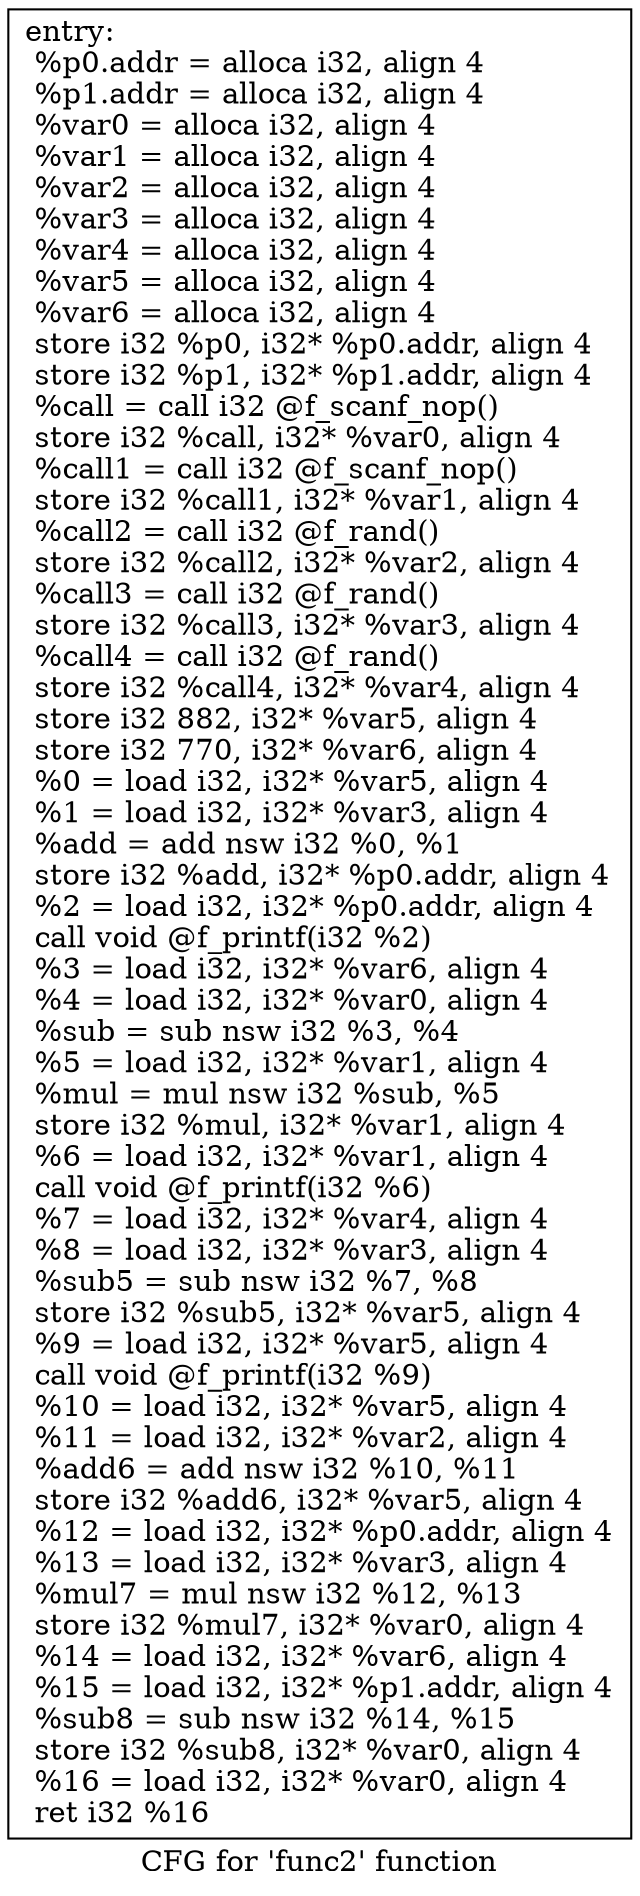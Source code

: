 digraph "CFG for 'func2' function" {
	label="CFG for 'func2' function";

	Node0x555e7963d580 [shape=record,label="{entry:\l  %p0.addr = alloca i32, align 4\l  %p1.addr = alloca i32, align 4\l  %var0 = alloca i32, align 4\l  %var1 = alloca i32, align 4\l  %var2 = alloca i32, align 4\l  %var3 = alloca i32, align 4\l  %var4 = alloca i32, align 4\l  %var5 = alloca i32, align 4\l  %var6 = alloca i32, align 4\l  store i32 %p0, i32* %p0.addr, align 4\l  store i32 %p1, i32* %p1.addr, align 4\l  %call = call i32 @f_scanf_nop()\l  store i32 %call, i32* %var0, align 4\l  %call1 = call i32 @f_scanf_nop()\l  store i32 %call1, i32* %var1, align 4\l  %call2 = call i32 @f_rand()\l  store i32 %call2, i32* %var2, align 4\l  %call3 = call i32 @f_rand()\l  store i32 %call3, i32* %var3, align 4\l  %call4 = call i32 @f_rand()\l  store i32 %call4, i32* %var4, align 4\l  store i32 882, i32* %var5, align 4\l  store i32 770, i32* %var6, align 4\l  %0 = load i32, i32* %var5, align 4\l  %1 = load i32, i32* %var3, align 4\l  %add = add nsw i32 %0, %1\l  store i32 %add, i32* %p0.addr, align 4\l  %2 = load i32, i32* %p0.addr, align 4\l  call void @f_printf(i32 %2)\l  %3 = load i32, i32* %var6, align 4\l  %4 = load i32, i32* %var0, align 4\l  %sub = sub nsw i32 %3, %4\l  %5 = load i32, i32* %var1, align 4\l  %mul = mul nsw i32 %sub, %5\l  store i32 %mul, i32* %var1, align 4\l  %6 = load i32, i32* %var1, align 4\l  call void @f_printf(i32 %6)\l  %7 = load i32, i32* %var4, align 4\l  %8 = load i32, i32* %var3, align 4\l  %sub5 = sub nsw i32 %7, %8\l  store i32 %sub5, i32* %var5, align 4\l  %9 = load i32, i32* %var5, align 4\l  call void @f_printf(i32 %9)\l  %10 = load i32, i32* %var5, align 4\l  %11 = load i32, i32* %var2, align 4\l  %add6 = add nsw i32 %10, %11\l  store i32 %add6, i32* %var5, align 4\l  %12 = load i32, i32* %p0.addr, align 4\l  %13 = load i32, i32* %var3, align 4\l  %mul7 = mul nsw i32 %12, %13\l  store i32 %mul7, i32* %var0, align 4\l  %14 = load i32, i32* %var6, align 4\l  %15 = load i32, i32* %p1.addr, align 4\l  %sub8 = sub nsw i32 %14, %15\l  store i32 %sub8, i32* %var0, align 4\l  %16 = load i32, i32* %var0, align 4\l  ret i32 %16\l}"];
}
